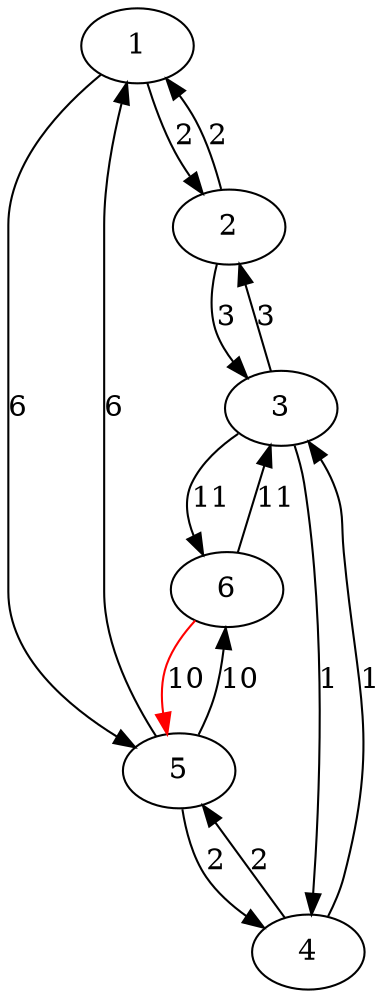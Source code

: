 digraph g{
	1 -> 2 [label=2]
	1 -> 5 [label=6]
	2 -> 1 [label=2]
	2 -> 3 [label=3]
	3 -> 2 [label=3]
	3 -> 4 [label=1]
	3 -> 6 [label=11]
	4 -> 3 [label=1]
	4 -> 5 [label=2]
	5 -> 1 [label=6]
	5 -> 4 [label=2]
	5 -> 6 [label=10]
	6 -> 3 [label=11]
	6 -> 5 [label=10][color="red"]
}